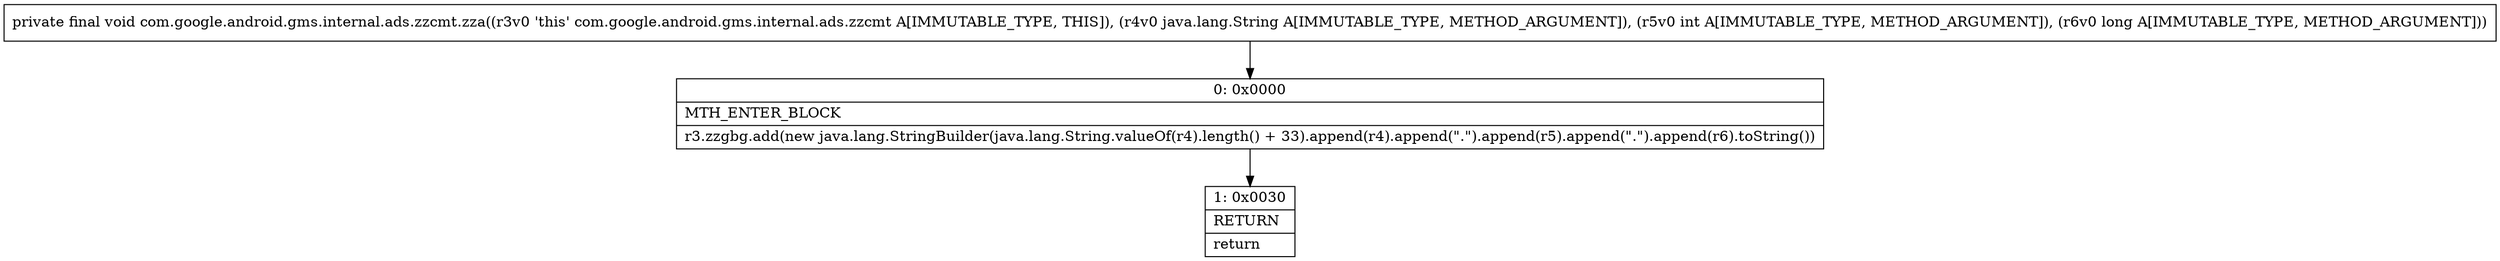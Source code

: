 digraph "CFG forcom.google.android.gms.internal.ads.zzcmt.zza(Ljava\/lang\/String;IJ)V" {
Node_0 [shape=record,label="{0\:\ 0x0000|MTH_ENTER_BLOCK\l|r3.zzgbg.add(new java.lang.StringBuilder(java.lang.String.valueOf(r4).length() + 33).append(r4).append(\".\").append(r5).append(\".\").append(r6).toString())\l}"];
Node_1 [shape=record,label="{1\:\ 0x0030|RETURN\l|return\l}"];
MethodNode[shape=record,label="{private final void com.google.android.gms.internal.ads.zzcmt.zza((r3v0 'this' com.google.android.gms.internal.ads.zzcmt A[IMMUTABLE_TYPE, THIS]), (r4v0 java.lang.String A[IMMUTABLE_TYPE, METHOD_ARGUMENT]), (r5v0 int A[IMMUTABLE_TYPE, METHOD_ARGUMENT]), (r6v0 long A[IMMUTABLE_TYPE, METHOD_ARGUMENT])) }"];
MethodNode -> Node_0;
Node_0 -> Node_1;
}

